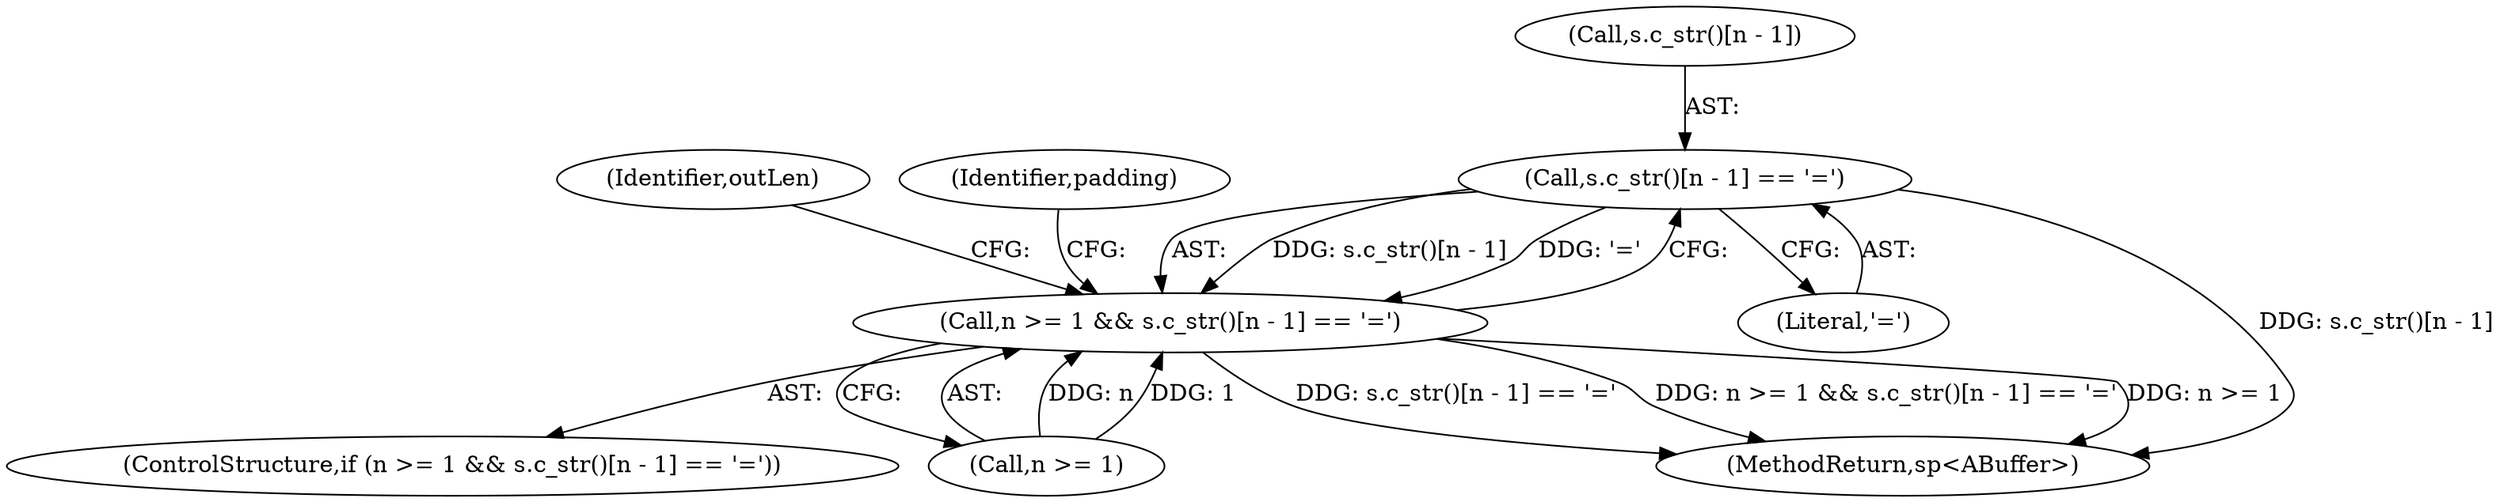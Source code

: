 digraph "0_Android_552a3b5df2a6876d10da20f72e4cc0d44ac2c790@array" {
"1000125" [label="(Call,s.c_str()[n - 1] == '=')"];
"1000121" [label="(Call,n >= 1 && s.c_str()[n - 1] == '=')"];
"1000122" [label="(Call,n >= 1)"];
"1000121" [label="(Call,n >= 1 && s.c_str()[n - 1] == '=')"];
"1000125" [label="(Call,s.c_str()[n - 1] == '=')"];
"1000131" [label="(Literal,'=')"];
"1000120" [label="(ControlStructure,if (n >= 1 && s.c_str()[n - 1] == '='))"];
"1000170" [label="(Identifier,outLen)"];
"1000369" [label="(MethodReturn,sp<ABuffer>)"];
"1000126" [label="(Call,s.c_str()[n - 1])"];
"1000134" [label="(Identifier,padding)"];
"1000125" -> "1000121"  [label="AST: "];
"1000125" -> "1000131"  [label="CFG: "];
"1000126" -> "1000125"  [label="AST: "];
"1000131" -> "1000125"  [label="AST: "];
"1000121" -> "1000125"  [label="CFG: "];
"1000125" -> "1000369"  [label="DDG: s.c_str()[n - 1]"];
"1000125" -> "1000121"  [label="DDG: s.c_str()[n - 1]"];
"1000125" -> "1000121"  [label="DDG: '='"];
"1000121" -> "1000120"  [label="AST: "];
"1000121" -> "1000122"  [label="CFG: "];
"1000122" -> "1000121"  [label="AST: "];
"1000134" -> "1000121"  [label="CFG: "];
"1000170" -> "1000121"  [label="CFG: "];
"1000121" -> "1000369"  [label="DDG: s.c_str()[n - 1] == '='"];
"1000121" -> "1000369"  [label="DDG: n >= 1 && s.c_str()[n - 1] == '='"];
"1000121" -> "1000369"  [label="DDG: n >= 1"];
"1000122" -> "1000121"  [label="DDG: n"];
"1000122" -> "1000121"  [label="DDG: 1"];
}
